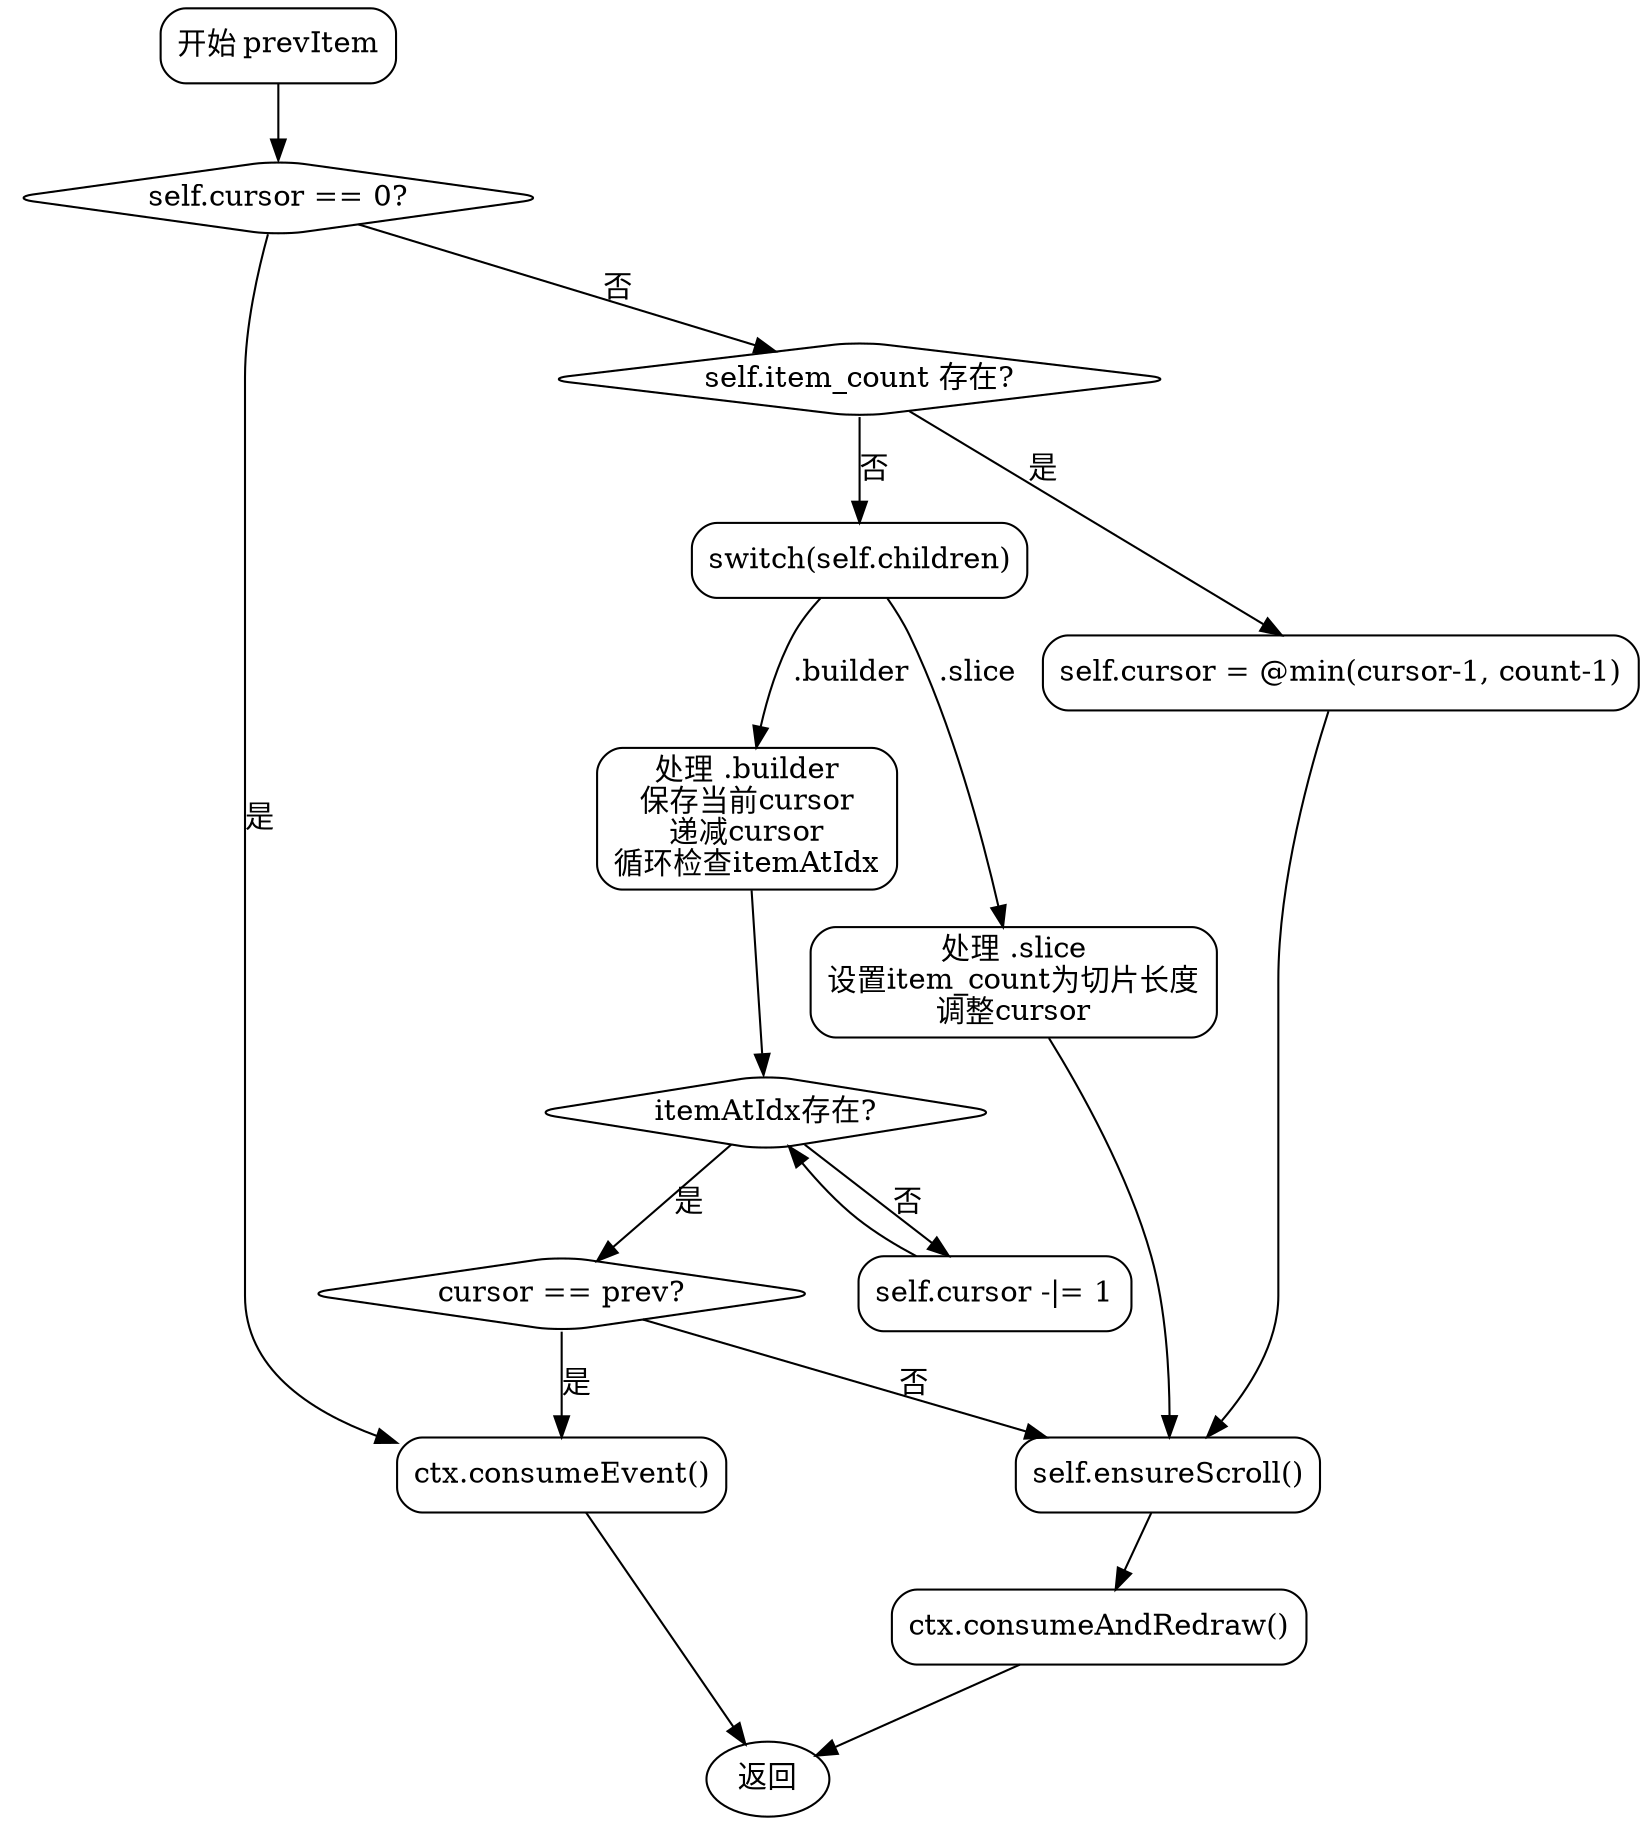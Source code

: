 
digraph prevItemFlowchart {
    node [shape=rectangle, style=rounded];
    start [label="开始 prevItem"];
    check_cursor0 [label="self.cursor == 0?" shape=diamond];
    consumeEvent [label="ctx.consumeEvent()"];
    check_item_count [label="self.item_count 存在?" shape=diamond];
    handle_count [label="self.cursor = @min(cursor-1, count-1)"];
    check_children [label="switch(self.children)"];
    slice_case [label="处理 .slice\n设置item_count为切片长度\n调整cursor"];
    builder_case [label="处理 .builder\n保存当前cursor\n递减cursor\n循环检查itemAtIdx"];
    check_builder_loop [label="itemAtIdx存在?" shape=diamond];
    decrement_cursor [label="self.cursor -|= 1"];
    check_cursor_changed [label="cursor == prev?" shape=diamond];
    ensure_scroll [label="self.ensureScroll()"];
    consumeAndRedraw [label="ctx.consumeAndRedraw()"];

    start -> check_cursor0;
    check_cursor0 -> consumeEvent [label="是"];
    check_cursor0 -> check_item_count [label="否"];
    consumeEvent -> end;

    check_item_count -> handle_count [label="是"];
    check_item_count -> check_children [label="否"];
    handle_count -> ensure_scroll;

    check_children -> slice_case [label=".slice"];
    check_children -> builder_case [label=".builder"];
    slice_case -> ensure_scroll;

    builder_case -> check_builder_loop;
    check_builder_loop -> decrement_cursor [label="否"];
    decrement_cursor -> check_builder_loop;
    check_builder_loop -> check_cursor_changed [label="是"];
    check_cursor_changed -> consumeEvent [label="是"];
    check_cursor_changed -> ensure_scroll [label="否"];

    ensure_scroll -> consumeAndRedraw;
    consumeAndRedraw -> end;

    end [label="返回", shape=ellipse];
}
